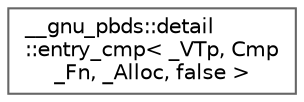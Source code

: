 digraph "Graphical Class Hierarchy"
{
 // LATEX_PDF_SIZE
  bgcolor="transparent";
  edge [fontname=Helvetica,fontsize=10,labelfontname=Helvetica,labelfontsize=10];
  node [fontname=Helvetica,fontsize=10,shape=box,height=0.2,width=0.4];
  rankdir="LR";
  Node0 [id="Node000000",label="__gnu_pbds::detail\l::entry_cmp\< _VTp, Cmp\l_Fn, _Alloc, false \>",height=0.2,width=0.4,color="grey40", fillcolor="white", style="filled",URL="$struct____gnu__pbds_1_1detail_1_1entry__cmp_3_01___v_tp_00_01_cmp___fn_00_01___alloc_00_01false_01_4.html",tooltip="Specialization, false."];
}
